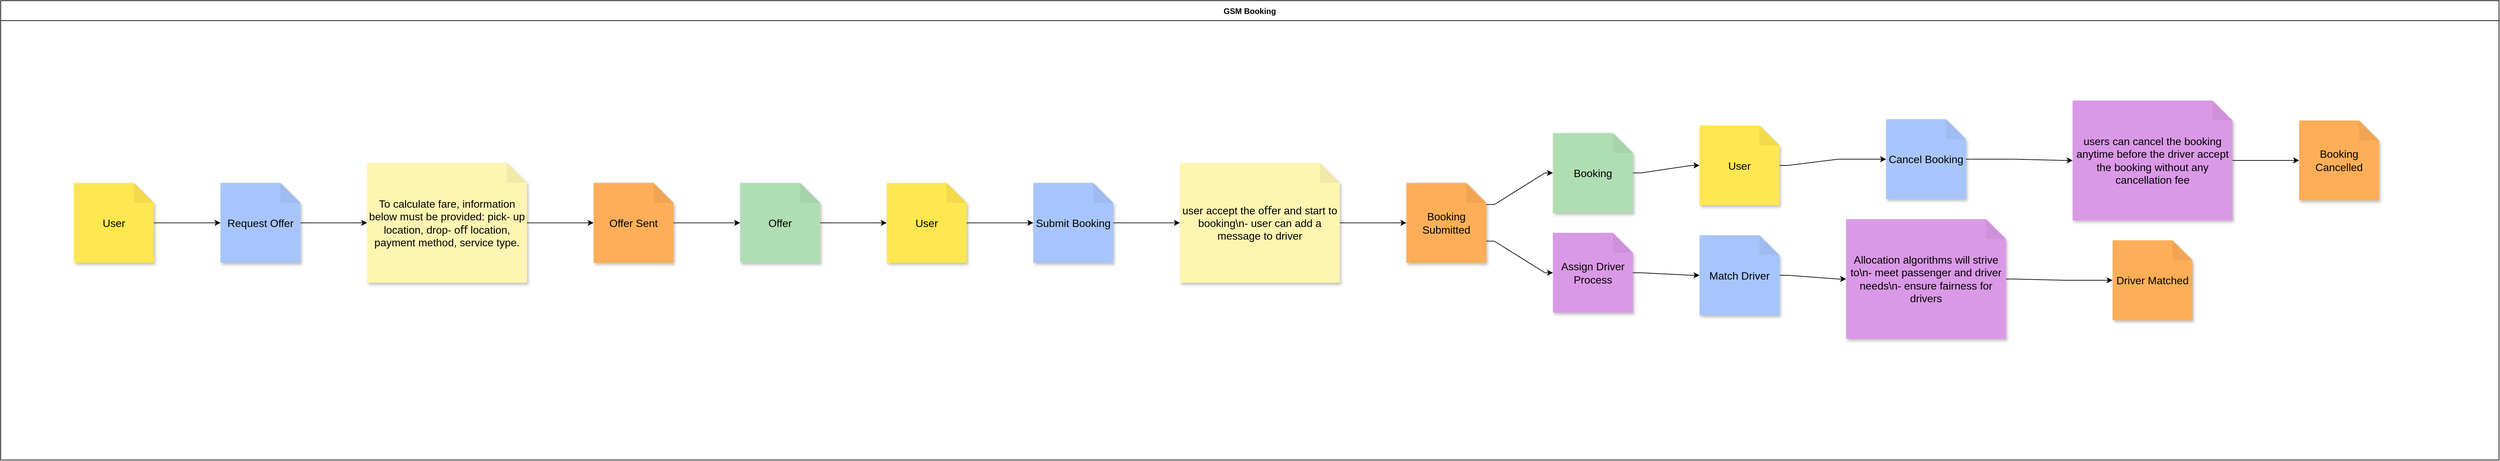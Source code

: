 <mxfile>
    <diagram id="uGgaRKhfzM4GHNmdHCp3" name="Page-1">
        <mxGraphModel dx="5767" dy="4900" grid="1" gridSize="10" guides="1" tooltips="1" connect="1" arrows="1" fold="1" page="1" pageScale="1" pageWidth="850" pageHeight="1100" math="0" shadow="0">
            <root>
                <mxCell id="0"/>
                <mxCell id="1" parent="0"/>
                <mxCell id="2" value="GSM Booking" style="swimlane;startSize=30;horizontal=1;" parent="1" vertex="1">
                    <mxGeometry y="200" width="3750" height="690" as="geometry"/>
                </mxCell>
                <mxCell id="3" value="User" style="shape=note;whiteSpace=wrap;html=1;backgroundOutline=1;darkOpacity=0.05;fillColor=#fee750;strokeColor=none;fontSize=16;fontStyle=0;rotation=0;shadow=1;" parent="2" vertex="1">
                    <mxGeometry x="110" y="273.75" width="120" height="120" as="geometry"/>
                </mxCell>
                <mxCell id="4" value="User" style="shape=note;whiteSpace=wrap;html=1;backgroundOutline=1;darkOpacity=0.05;fillColor=#fee750;strokeColor=none;fontSize=16;fontStyle=0;rotation=0;shadow=1;" parent="2" vertex="1">
                    <mxGeometry x="1330" y="273.75" width="120" height="120" as="geometry"/>
                </mxCell>
                <mxCell id="5" value="User" style="shape=note;whiteSpace=wrap;html=1;backgroundOutline=1;darkOpacity=0.05;fillColor=#fee750;strokeColor=none;fontSize=16;fontStyle=0;rotation=0;shadow=1;" parent="2" vertex="1">
                    <mxGeometry x="2550" y="187.5" width="120" height="120" as="geometry"/>
                </mxCell>
                <mxCell id="6" value="Offer" style="shape=note;whiteSpace=wrap;html=1;backgroundOutline=1;darkOpacity=0.05;fillColor=#b0deb3;strokeColor=none;fontSize=16;fontStyle=0;rotation=0;shadow=1;" parent="2" vertex="1">
                    <mxGeometry x="1110" y="273.75" width="120" height="120" as="geometry"/>
                </mxCell>
                <mxCell id="7" value="Booking" style="shape=note;whiteSpace=wrap;html=1;backgroundOutline=1;darkOpacity=0.05;fillColor=#b0deb3;strokeColor=none;fontSize=16;fontStyle=0;rotation=0;shadow=1;" parent="2" vertex="1">
                    <mxGeometry x="2330" y="198.75" width="120" height="120" as="geometry"/>
                </mxCell>
                <mxCell id="8" value="Request Offer" style="shape=note;whiteSpace=wrap;html=1;backgroundOutline=1;darkOpacity=0.05;fillColor=#a7c5fc;strokeColor=none;fontSize=16;fontStyle=0;rotation=0;shadow=1;" parent="2" vertex="1">
                    <mxGeometry x="330" y="273.75" width="120" height="120" as="geometry"/>
                </mxCell>
                <mxCell id="9" value="Submit Booking" style="shape=note;whiteSpace=wrap;html=1;backgroundOutline=1;darkOpacity=0.05;fillColor=#a7c5fc;strokeColor=none;fontSize=16;fontStyle=0;rotation=0;shadow=1;" parent="2" vertex="1">
                    <mxGeometry x="1550" y="273.75" width="120" height="120" as="geometry"/>
                </mxCell>
                <mxCell id="10" value="Match Driver" style="shape=note;whiteSpace=wrap;html=1;backgroundOutline=1;darkOpacity=0.05;fillColor=#a7c5fc;strokeColor=none;fontSize=16;fontStyle=0;rotation=0;shadow=1;" parent="2" vertex="1">
                    <mxGeometry x="2550" y="352.5" width="120" height="120" as="geometry"/>
                </mxCell>
                <mxCell id="11" value="Cancel Booking" style="shape=note;whiteSpace=wrap;html=1;backgroundOutline=1;darkOpacity=0.05;fillColor=#a7c5fc;strokeColor=none;fontSize=16;fontStyle=0;rotation=0;shadow=1;" parent="2" vertex="1">
                    <mxGeometry x="2830" y="178.125" width="120" height="120" as="geometry"/>
                </mxCell>
                <mxCell id="12" value="To calculate fare, information below must be provided: pick- up location, drop- oﬀ location, payment method, service type." style="shape=note;whiteSpace=wrap;html=1;backgroundOutline=1;darkOpacity=0.05;fillColor=#fef5b2;strokeColor=none;fontSize=16;fontStyle=0;rotation=0;shadow=1;" parent="2" vertex="1">
                    <mxGeometry x="550" y="243.75" width="240" height="180" as="geometry"/>
                </mxCell>
                <mxCell id="13" value="user accept the oﬀer and start to booking\n- user can add a message to driver" style="shape=note;whiteSpace=wrap;html=1;backgroundOutline=1;darkOpacity=0.05;fillColor=#fef5b2;strokeColor=none;fontSize=16;fontStyle=0;rotation=0;shadow=1;" parent="2" vertex="1">
                    <mxGeometry x="1770" y="243.75" width="240" height="180" as="geometry"/>
                </mxCell>
                <mxCell id="14" value="Assign Driver Process" style="shape=note;whiteSpace=wrap;html=1;backgroundOutline=1;darkOpacity=0.05;fillColor=#da99e6;strokeColor=none;fontSize=16;fontStyle=0;rotation=0;shadow=1;" parent="2" vertex="1">
                    <mxGeometry x="2330" y="348.75" width="120" height="120" as="geometry"/>
                </mxCell>
                <mxCell id="15" value="Allocation algorithms will strive to\n- meet passenger and driver needs\n- ensure fairness for drivers" style="shape=note;whiteSpace=wrap;html=1;backgroundOutline=1;darkOpacity=0.05;fillColor=#da99e6;strokeColor=none;fontSize=16;fontStyle=0;rotation=0;shadow=1;" parent="2" vertex="1">
                    <mxGeometry x="2770" y="328.125" width="240" height="180" as="geometry"/>
                </mxCell>
                <mxCell id="16" value="users can cancel the booking anytime before the driver accept the booking without any cancellation fee" style="shape=note;whiteSpace=wrap;html=1;backgroundOutline=1;darkOpacity=0.05;fillColor=#da99e6;strokeColor=none;fontSize=16;fontStyle=0;rotation=0;shadow=1;" parent="2" vertex="1">
                    <mxGeometry x="3110" y="150" width="240" height="180" as="geometry"/>
                </mxCell>
                <mxCell id="17" value="Offer Sent" style="shape=note;whiteSpace=wrap;html=1;backgroundOutline=1;darkOpacity=0.05;fillColor=#feae57;strokeColor=none;fontSize=16;fontStyle=0;rotation=0;shadow=1;" parent="2" vertex="1">
                    <mxGeometry x="890" y="273.75" width="120" height="120" as="geometry"/>
                </mxCell>
                <mxCell id="18" value="Booking Submitted" style="shape=note;whiteSpace=wrap;html=1;backgroundOutline=1;darkOpacity=0.05;fillColor=#feae57;strokeColor=none;fontSize=16;fontStyle=0;rotation=0;shadow=1;" parent="2" vertex="1">
                    <mxGeometry x="2110" y="273.75" width="120" height="120" as="geometry"/>
                </mxCell>
                <mxCell id="19" value="Driver Matched" style="shape=note;whiteSpace=wrap;html=1;backgroundOutline=1;darkOpacity=0.05;fillColor=#feae57;strokeColor=none;fontSize=16;fontStyle=0;rotation=0;shadow=1;" parent="2" vertex="1">
                    <mxGeometry x="3170" y="360" width="120" height="120" as="geometry"/>
                </mxCell>
                <mxCell id="20" value="Booking Cancelled" style="shape=note;whiteSpace=wrap;html=1;backgroundOutline=1;darkOpacity=0.05;fillColor=#feae57;strokeColor=none;fontSize=16;fontStyle=0;rotation=0;shadow=1;" parent="2" vertex="1">
                    <mxGeometry x="3450" y="180" width="120" height="120" as="geometry"/>
                </mxCell>
                <mxCell id="21" style="edgeStyle=orthogonalEdgeStyle;rounded=0;orthogonalLoop=1;jettySize=auto;html=1;noEdgeStyle=1;orthogonal=1;" parent="2" source="3" target="8" edge="1">
                    <mxGeometry relative="1" as="geometry">
                        <Array as="points">
                            <mxPoint x="242" y="333.75"/>
                            <mxPoint x="318" y="333.75"/>
                        </Array>
                    </mxGeometry>
                </mxCell>
                <mxCell id="22" style="edgeStyle=orthogonalEdgeStyle;rounded=0;orthogonalLoop=1;jettySize=auto;html=1;noEdgeStyle=1;orthogonal=1;" parent="2" source="8" target="12" edge="1">
                    <mxGeometry relative="1" as="geometry">
                        <Array as="points">
                            <mxPoint x="462" y="333.75"/>
                            <mxPoint x="538" y="333.75"/>
                        </Array>
                    </mxGeometry>
                </mxCell>
                <mxCell id="23" style="edgeStyle=orthogonalEdgeStyle;rounded=0;orthogonalLoop=1;jettySize=auto;html=1;noEdgeStyle=1;orthogonal=1;" parent="2" source="12" target="17" edge="1">
                    <mxGeometry relative="1" as="geometry">
                        <Array as="points">
                            <mxPoint x="802" y="333.75"/>
                            <mxPoint x="878" y="333.75"/>
                        </Array>
                    </mxGeometry>
                </mxCell>
                <mxCell id="24" style="edgeStyle=orthogonalEdgeStyle;rounded=0;orthogonalLoop=1;jettySize=auto;html=1;noEdgeStyle=1;orthogonal=1;" parent="2" source="17" target="6" edge="1">
                    <mxGeometry relative="1" as="geometry">
                        <Array as="points">
                            <mxPoint x="1022" y="333.75"/>
                            <mxPoint x="1098" y="333.75"/>
                        </Array>
                    </mxGeometry>
                </mxCell>
                <mxCell id="25" style="edgeStyle=orthogonalEdgeStyle;rounded=0;orthogonalLoop=1;jettySize=auto;html=1;noEdgeStyle=1;orthogonal=1;" parent="2" source="6" target="4" edge="1">
                    <mxGeometry relative="1" as="geometry">
                        <Array as="points">
                            <mxPoint x="1242" y="333.75"/>
                            <mxPoint x="1318" y="333.75"/>
                        </Array>
                    </mxGeometry>
                </mxCell>
                <mxCell id="26" style="edgeStyle=orthogonalEdgeStyle;rounded=0;orthogonalLoop=1;jettySize=auto;html=1;noEdgeStyle=1;orthogonal=1;" parent="2" source="4" target="9" edge="1">
                    <mxGeometry relative="1" as="geometry">
                        <Array as="points">
                            <mxPoint x="1462" y="333.75"/>
                            <mxPoint x="1538" y="333.75"/>
                        </Array>
                    </mxGeometry>
                </mxCell>
                <mxCell id="27" style="edgeStyle=orthogonalEdgeStyle;rounded=0;orthogonalLoop=1;jettySize=auto;html=1;noEdgeStyle=1;orthogonal=1;" parent="2" source="9" target="13" edge="1">
                    <mxGeometry relative="1" as="geometry">
                        <Array as="points">
                            <mxPoint x="1682" y="333.75"/>
                            <mxPoint x="1758" y="333.75"/>
                        </Array>
                    </mxGeometry>
                </mxCell>
                <mxCell id="28" style="edgeStyle=orthogonalEdgeStyle;rounded=0;orthogonalLoop=1;jettySize=auto;html=1;noEdgeStyle=1;orthogonal=1;" parent="2" source="13" target="18" edge="1">
                    <mxGeometry relative="1" as="geometry">
                        <Array as="points">
                            <mxPoint x="2022" y="333.75"/>
                            <mxPoint x="2098" y="333.75"/>
                        </Array>
                    </mxGeometry>
                </mxCell>
                <mxCell id="29" style="edgeStyle=orthogonalEdgeStyle;rounded=0;orthogonalLoop=1;jettySize=auto;html=1;noEdgeStyle=1;orthogonal=1;" parent="2" source="18" target="7" edge="1">
                    <mxGeometry relative="1" as="geometry">
                        <Array as="points">
                            <mxPoint x="2242" y="306.25"/>
                            <mxPoint x="2318" y="258.75"/>
                        </Array>
                    </mxGeometry>
                </mxCell>
                <mxCell id="30" style="edgeStyle=orthogonalEdgeStyle;rounded=0;orthogonalLoop=1;jettySize=auto;html=1;noEdgeStyle=1;orthogonal=1;" parent="2" source="18" target="14" edge="1">
                    <mxGeometry relative="1" as="geometry">
                        <Array as="points">
                            <mxPoint x="2242" y="361.25"/>
                            <mxPoint x="2318" y="408.75"/>
                        </Array>
                    </mxGeometry>
                </mxCell>
                <mxCell id="31" style="edgeStyle=orthogonalEdgeStyle;rounded=0;orthogonalLoop=1;jettySize=auto;html=1;noEdgeStyle=1;orthogonal=1;" parent="2" source="14" target="10" edge="1">
                    <mxGeometry relative="1" as="geometry">
                        <Array as="points">
                            <mxPoint x="2462" y="408.75"/>
                            <mxPoint x="2538" y="412.5"/>
                        </Array>
                    </mxGeometry>
                </mxCell>
                <mxCell id="32" style="edgeStyle=orthogonalEdgeStyle;rounded=0;orthogonalLoop=1;jettySize=auto;html=1;noEdgeStyle=1;orthogonal=1;" parent="2" source="10" target="15" edge="1">
                    <mxGeometry relative="1" as="geometry">
                        <Array as="points">
                            <mxPoint x="2682" y="412.5"/>
                            <mxPoint x="2758" y="418.125"/>
                        </Array>
                    </mxGeometry>
                </mxCell>
                <mxCell id="33" style="edgeStyle=orthogonalEdgeStyle;rounded=0;orthogonalLoop=1;jettySize=auto;html=1;noEdgeStyle=1;orthogonal=1;" parent="2" source="15" target="19" edge="1">
                    <mxGeometry relative="1" as="geometry">
                        <Array as="points">
                            <mxPoint x="3022" y="418.125"/>
                            <mxPoint x="3098" y="420"/>
                        </Array>
                    </mxGeometry>
                </mxCell>
                <mxCell id="34" style="edgeStyle=orthogonalEdgeStyle;rounded=0;orthogonalLoop=1;jettySize=auto;html=1;noEdgeStyle=1;orthogonal=1;" parent="2" source="7" target="5" edge="1">
                    <mxGeometry relative="1" as="geometry">
                        <Array as="points">
                            <mxPoint x="2462" y="258.75"/>
                            <mxPoint x="2538" y="247.5"/>
                        </Array>
                    </mxGeometry>
                </mxCell>
                <mxCell id="35" style="edgeStyle=orthogonalEdgeStyle;rounded=0;orthogonalLoop=1;jettySize=auto;html=1;noEdgeStyle=1;orthogonal=1;" parent="2" source="5" target="11" edge="1">
                    <mxGeometry relative="1" as="geometry">
                        <Array as="points">
                            <mxPoint x="2682" y="247.5"/>
                            <mxPoint x="2758" y="238.125"/>
                        </Array>
                    </mxGeometry>
                </mxCell>
                <mxCell id="36" style="edgeStyle=orthogonalEdgeStyle;rounded=0;orthogonalLoop=1;jettySize=auto;html=1;noEdgeStyle=1;orthogonal=1;" parent="2" source="11" target="16" edge="1">
                    <mxGeometry relative="1" as="geometry">
                        <Array as="points">
                            <mxPoint x="3022" y="238.125"/>
                            <mxPoint x="3098" y="240"/>
                        </Array>
                    </mxGeometry>
                </mxCell>
                <mxCell id="37" style="edgeStyle=orthogonalEdgeStyle;rounded=0;orthogonalLoop=1;jettySize=auto;html=1;noEdgeStyle=1;orthogonal=1;" parent="2" source="16" target="20" edge="1">
                    <mxGeometry relative="1" as="geometry">
                        <Array as="points">
                            <mxPoint x="3362" y="240"/>
                            <mxPoint x="3438" y="240"/>
                        </Array>
                    </mxGeometry>
                </mxCell>
            </root>
        </mxGraphModel>
    </diagram>
</mxfile>